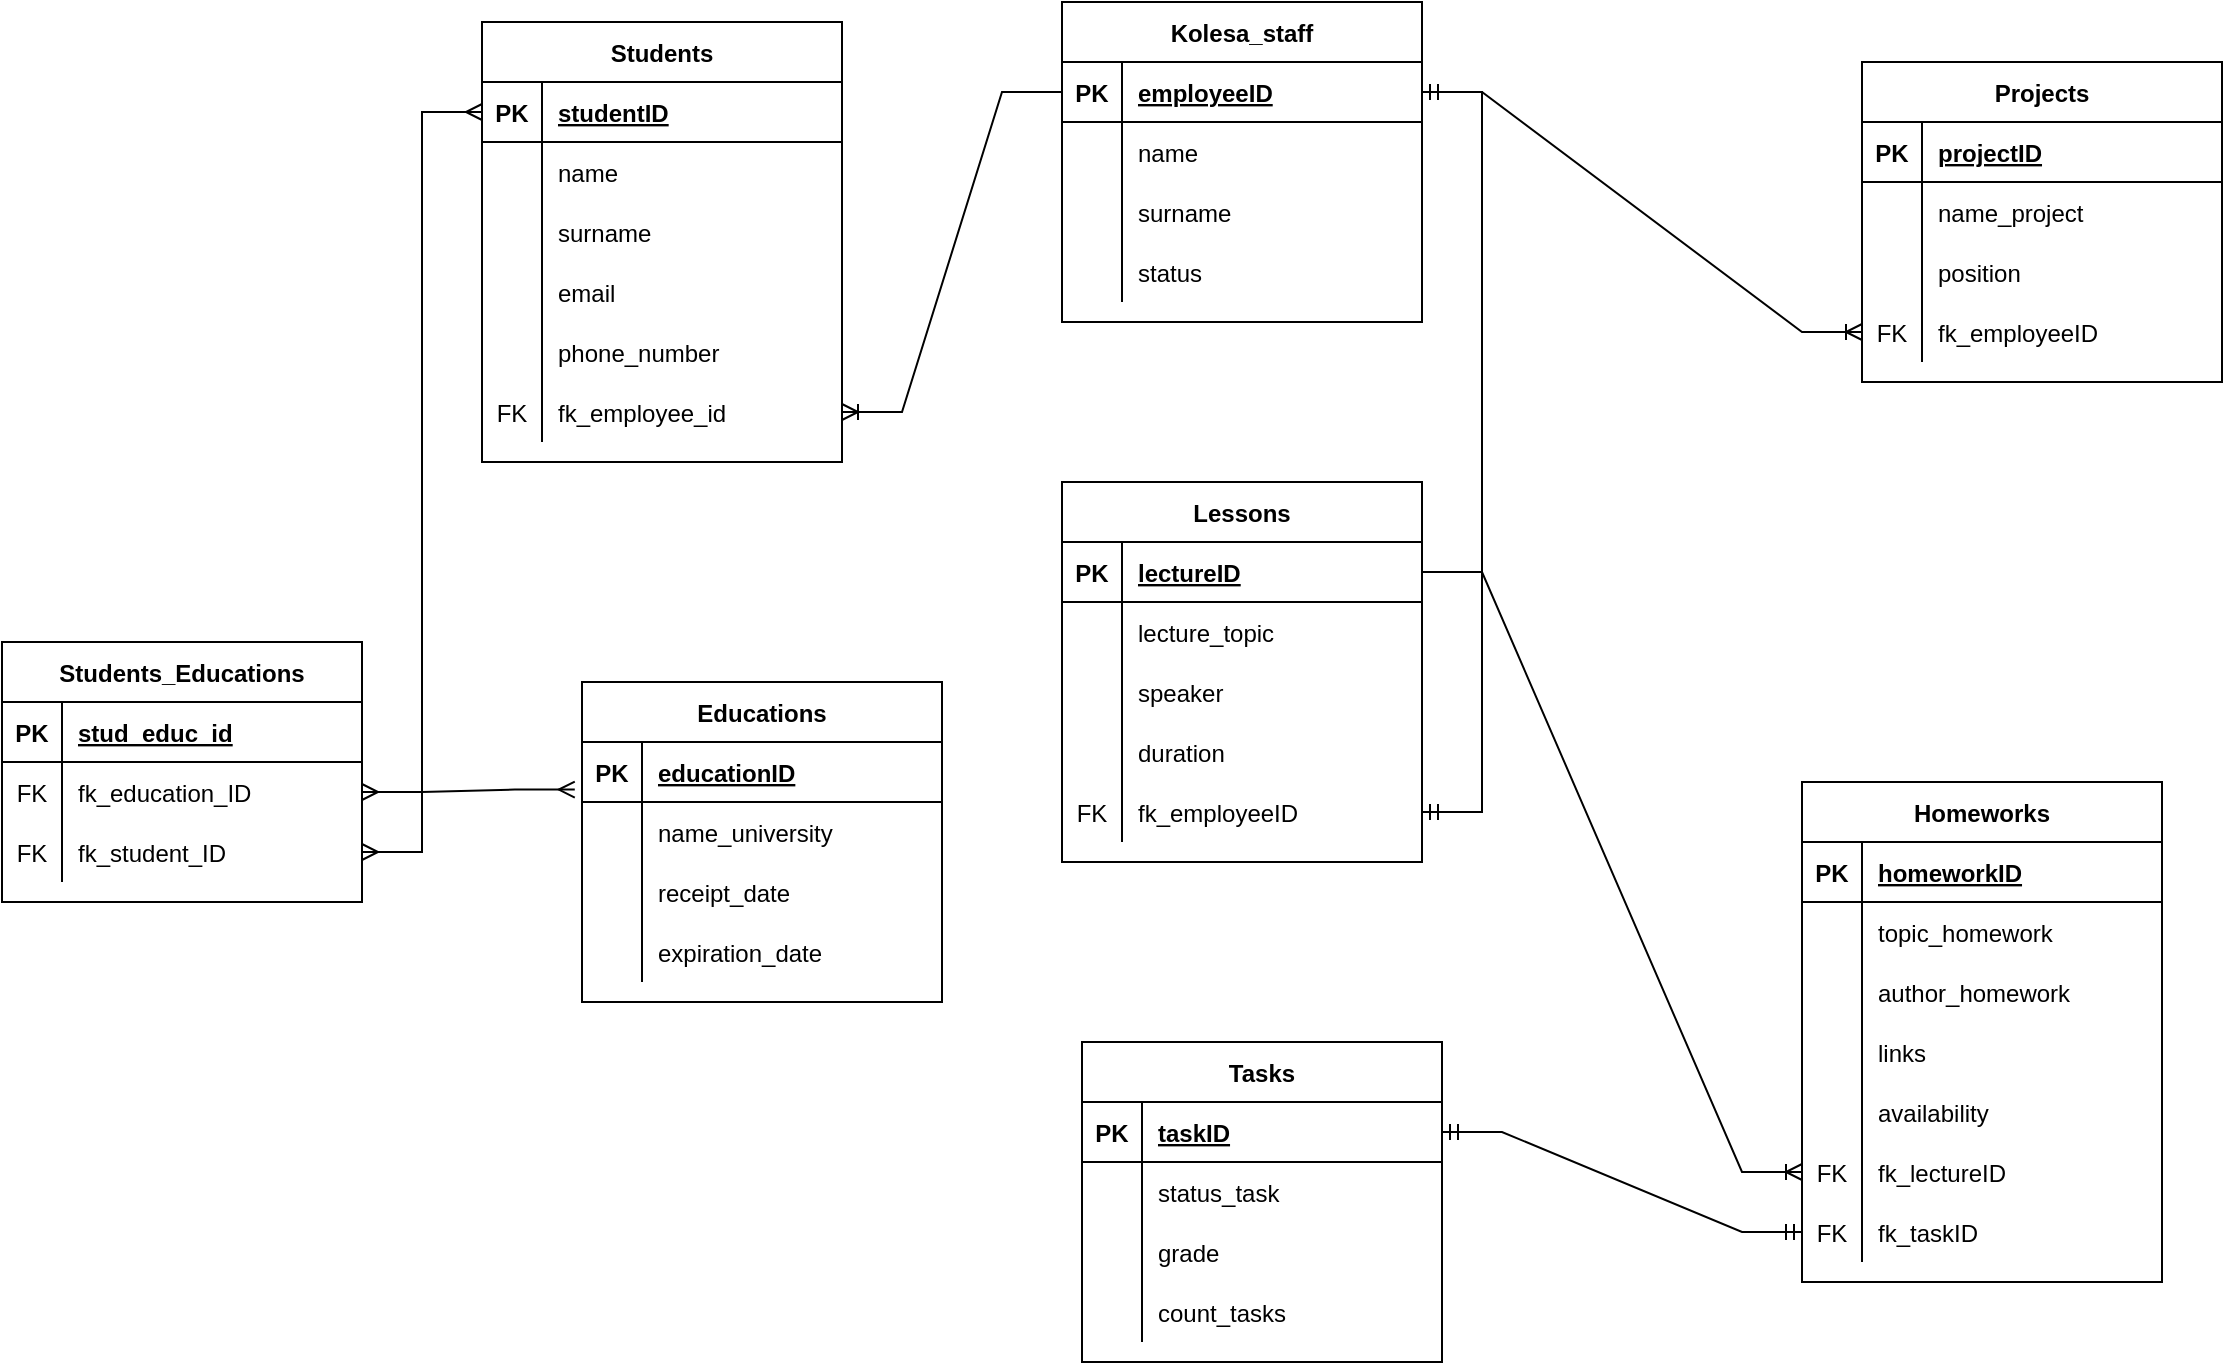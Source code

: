 <mxfile version="20.4.0" type="device"><diagram id="Jk6Z-QrL-v_AgR-qYQv8" name="Страница 1"><mxGraphModel dx="1038" dy="579" grid="1" gridSize="10" guides="1" tooltips="1" connect="1" arrows="1" fold="1" page="1" pageScale="1" pageWidth="1600" pageHeight="1200" math="0" shadow="0"><root><mxCell id="0"/><mxCell id="1" parent="0"/><mxCell id="EWVESSJBIM8eGA957Fig-2" value="Students" style="shape=table;startSize=30;container=1;collapsible=1;childLayout=tableLayout;fixedRows=1;rowLines=0;fontStyle=1;align=center;resizeLast=1;" parent="1" vertex="1"><mxGeometry x="260" y="20" width="180" height="220" as="geometry"/></mxCell><mxCell id="EWVESSJBIM8eGA957Fig-3" value="" style="shape=tableRow;horizontal=0;startSize=0;swimlaneHead=0;swimlaneBody=0;fillColor=none;collapsible=0;dropTarget=0;points=[[0,0.5],[1,0.5]];portConstraint=eastwest;top=0;left=0;right=0;bottom=1;" parent="EWVESSJBIM8eGA957Fig-2" vertex="1"><mxGeometry y="30" width="180" height="30" as="geometry"/></mxCell><mxCell id="EWVESSJBIM8eGA957Fig-4" value="PK" style="shape=partialRectangle;connectable=0;fillColor=none;top=0;left=0;bottom=0;right=0;fontStyle=1;overflow=hidden;" parent="EWVESSJBIM8eGA957Fig-3" vertex="1"><mxGeometry width="30" height="30" as="geometry"><mxRectangle width="30" height="30" as="alternateBounds"/></mxGeometry></mxCell><mxCell id="EWVESSJBIM8eGA957Fig-5" value="studentID" style="shape=partialRectangle;connectable=0;fillColor=none;top=0;left=0;bottom=0;right=0;align=left;spacingLeft=6;fontStyle=5;overflow=hidden;" parent="EWVESSJBIM8eGA957Fig-3" vertex="1"><mxGeometry x="30" width="150" height="30" as="geometry"><mxRectangle width="150" height="30" as="alternateBounds"/></mxGeometry></mxCell><mxCell id="EWVESSJBIM8eGA957Fig-6" value="" style="shape=tableRow;horizontal=0;startSize=0;swimlaneHead=0;swimlaneBody=0;fillColor=none;collapsible=0;dropTarget=0;points=[[0,0.5],[1,0.5]];portConstraint=eastwest;top=0;left=0;right=0;bottom=0;" parent="EWVESSJBIM8eGA957Fig-2" vertex="1"><mxGeometry y="60" width="180" height="30" as="geometry"/></mxCell><mxCell id="EWVESSJBIM8eGA957Fig-7" value="" style="shape=partialRectangle;connectable=0;fillColor=none;top=0;left=0;bottom=0;right=0;editable=1;overflow=hidden;" parent="EWVESSJBIM8eGA957Fig-6" vertex="1"><mxGeometry width="30" height="30" as="geometry"><mxRectangle width="30" height="30" as="alternateBounds"/></mxGeometry></mxCell><mxCell id="EWVESSJBIM8eGA957Fig-8" value="name" style="shape=partialRectangle;connectable=0;fillColor=none;top=0;left=0;bottom=0;right=0;align=left;spacingLeft=6;overflow=hidden;" parent="EWVESSJBIM8eGA957Fig-6" vertex="1"><mxGeometry x="30" width="150" height="30" as="geometry"><mxRectangle width="150" height="30" as="alternateBounds"/></mxGeometry></mxCell><mxCell id="EWVESSJBIM8eGA957Fig-9" value="" style="shape=tableRow;horizontal=0;startSize=0;swimlaneHead=0;swimlaneBody=0;fillColor=none;collapsible=0;dropTarget=0;points=[[0,0.5],[1,0.5]];portConstraint=eastwest;top=0;left=0;right=0;bottom=0;" parent="EWVESSJBIM8eGA957Fig-2" vertex="1"><mxGeometry y="90" width="180" height="30" as="geometry"/></mxCell><mxCell id="EWVESSJBIM8eGA957Fig-10" value="" style="shape=partialRectangle;connectable=0;fillColor=none;top=0;left=0;bottom=0;right=0;editable=1;overflow=hidden;" parent="EWVESSJBIM8eGA957Fig-9" vertex="1"><mxGeometry width="30" height="30" as="geometry"><mxRectangle width="30" height="30" as="alternateBounds"/></mxGeometry></mxCell><mxCell id="EWVESSJBIM8eGA957Fig-11" value="surname" style="shape=partialRectangle;connectable=0;fillColor=none;top=0;left=0;bottom=0;right=0;align=left;spacingLeft=6;overflow=hidden;" parent="EWVESSJBIM8eGA957Fig-9" vertex="1"><mxGeometry x="30" width="150" height="30" as="geometry"><mxRectangle width="150" height="30" as="alternateBounds"/></mxGeometry></mxCell><mxCell id="EWVESSJBIM8eGA957Fig-12" value="" style="shape=tableRow;horizontal=0;startSize=0;swimlaneHead=0;swimlaneBody=0;fillColor=none;collapsible=0;dropTarget=0;points=[[0,0.5],[1,0.5]];portConstraint=eastwest;top=0;left=0;right=0;bottom=0;" parent="EWVESSJBIM8eGA957Fig-2" vertex="1"><mxGeometry y="120" width="180" height="30" as="geometry"/></mxCell><mxCell id="EWVESSJBIM8eGA957Fig-13" value="" style="shape=partialRectangle;connectable=0;fillColor=none;top=0;left=0;bottom=0;right=0;editable=1;overflow=hidden;" parent="EWVESSJBIM8eGA957Fig-12" vertex="1"><mxGeometry width="30" height="30" as="geometry"><mxRectangle width="30" height="30" as="alternateBounds"/></mxGeometry></mxCell><mxCell id="EWVESSJBIM8eGA957Fig-14" value="email" style="shape=partialRectangle;connectable=0;fillColor=none;top=0;left=0;bottom=0;right=0;align=left;spacingLeft=6;overflow=hidden;" parent="EWVESSJBIM8eGA957Fig-12" vertex="1"><mxGeometry x="30" width="150" height="30" as="geometry"><mxRectangle width="150" height="30" as="alternateBounds"/></mxGeometry></mxCell><mxCell id="EWVESSJBIM8eGA957Fig-15" value="" style="shape=tableRow;horizontal=0;startSize=0;swimlaneHead=0;swimlaneBody=0;fillColor=none;collapsible=0;dropTarget=0;points=[[0,0.5],[1,0.5]];portConstraint=eastwest;top=0;left=0;right=0;bottom=0;" parent="EWVESSJBIM8eGA957Fig-2" vertex="1"><mxGeometry y="150" width="180" height="30" as="geometry"/></mxCell><mxCell id="EWVESSJBIM8eGA957Fig-16" value="" style="shape=partialRectangle;connectable=0;fillColor=none;top=0;left=0;bottom=0;right=0;editable=1;overflow=hidden;" parent="EWVESSJBIM8eGA957Fig-15" vertex="1"><mxGeometry width="30" height="30" as="geometry"><mxRectangle width="30" height="30" as="alternateBounds"/></mxGeometry></mxCell><mxCell id="EWVESSJBIM8eGA957Fig-17" value="phone_number" style="shape=partialRectangle;connectable=0;fillColor=none;top=0;left=0;bottom=0;right=0;align=left;spacingLeft=6;overflow=hidden;" parent="EWVESSJBIM8eGA957Fig-15" vertex="1"><mxGeometry x="30" width="150" height="30" as="geometry"><mxRectangle width="150" height="30" as="alternateBounds"/></mxGeometry></mxCell><mxCell id="tkn9qqVCI7j-2H_ZCIQJ-44" value="" style="shape=tableRow;horizontal=0;startSize=0;swimlaneHead=0;swimlaneBody=0;fillColor=none;collapsible=0;dropTarget=0;points=[[0,0.5],[1,0.5]];portConstraint=eastwest;top=0;left=0;right=0;bottom=0;" vertex="1" parent="EWVESSJBIM8eGA957Fig-2"><mxGeometry y="180" width="180" height="30" as="geometry"/></mxCell><mxCell id="tkn9qqVCI7j-2H_ZCIQJ-45" value="FK" style="shape=partialRectangle;connectable=0;fillColor=none;top=0;left=0;bottom=0;right=0;fontStyle=0;overflow=hidden;" vertex="1" parent="tkn9qqVCI7j-2H_ZCIQJ-44"><mxGeometry width="30" height="30" as="geometry"><mxRectangle width="30" height="30" as="alternateBounds"/></mxGeometry></mxCell><mxCell id="tkn9qqVCI7j-2H_ZCIQJ-46" value="fk_employee_id" style="shape=partialRectangle;connectable=0;fillColor=none;top=0;left=0;bottom=0;right=0;align=left;spacingLeft=6;fontStyle=0;overflow=hidden;" vertex="1" parent="tkn9qqVCI7j-2H_ZCIQJ-44"><mxGeometry x="30" width="150" height="30" as="geometry"><mxRectangle width="150" height="30" as="alternateBounds"/></mxGeometry></mxCell><mxCell id="EWVESSJBIM8eGA957Fig-18" value="Educations" style="shape=table;startSize=30;container=1;collapsible=1;childLayout=tableLayout;fixedRows=1;rowLines=0;fontStyle=1;align=center;resizeLast=1;" parent="1" vertex="1"><mxGeometry x="310" y="350" width="180" height="160" as="geometry"/></mxCell><mxCell id="EWVESSJBIM8eGA957Fig-19" value="" style="shape=tableRow;horizontal=0;startSize=0;swimlaneHead=0;swimlaneBody=0;fillColor=none;collapsible=0;dropTarget=0;points=[[0,0.5],[1,0.5]];portConstraint=eastwest;top=0;left=0;right=0;bottom=1;" parent="EWVESSJBIM8eGA957Fig-18" vertex="1"><mxGeometry y="30" width="180" height="30" as="geometry"/></mxCell><mxCell id="EWVESSJBIM8eGA957Fig-20" value="PK" style="shape=partialRectangle;connectable=0;fillColor=none;top=0;left=0;bottom=0;right=0;fontStyle=1;overflow=hidden;" parent="EWVESSJBIM8eGA957Fig-19" vertex="1"><mxGeometry width="30" height="30" as="geometry"><mxRectangle width="30" height="30" as="alternateBounds"/></mxGeometry></mxCell><mxCell id="EWVESSJBIM8eGA957Fig-21" value="educationID" style="shape=partialRectangle;connectable=0;fillColor=none;top=0;left=0;bottom=0;right=0;align=left;spacingLeft=6;fontStyle=5;overflow=hidden;" parent="EWVESSJBIM8eGA957Fig-19" vertex="1"><mxGeometry x="30" width="150" height="30" as="geometry"><mxRectangle width="150" height="30" as="alternateBounds"/></mxGeometry></mxCell><mxCell id="EWVESSJBIM8eGA957Fig-22" value="" style="shape=tableRow;horizontal=0;startSize=0;swimlaneHead=0;swimlaneBody=0;fillColor=none;collapsible=0;dropTarget=0;points=[[0,0.5],[1,0.5]];portConstraint=eastwest;top=0;left=0;right=0;bottom=0;" parent="EWVESSJBIM8eGA957Fig-18" vertex="1"><mxGeometry y="60" width="180" height="30" as="geometry"/></mxCell><mxCell id="EWVESSJBIM8eGA957Fig-23" value="" style="shape=partialRectangle;connectable=0;fillColor=none;top=0;left=0;bottom=0;right=0;editable=1;overflow=hidden;" parent="EWVESSJBIM8eGA957Fig-22" vertex="1"><mxGeometry width="30" height="30" as="geometry"><mxRectangle width="30" height="30" as="alternateBounds"/></mxGeometry></mxCell><mxCell id="EWVESSJBIM8eGA957Fig-24" value="name_university" style="shape=partialRectangle;connectable=0;fillColor=none;top=0;left=0;bottom=0;right=0;align=left;spacingLeft=6;overflow=hidden;" parent="EWVESSJBIM8eGA957Fig-22" vertex="1"><mxGeometry x="30" width="150" height="30" as="geometry"><mxRectangle width="150" height="30" as="alternateBounds"/></mxGeometry></mxCell><mxCell id="EWVESSJBIM8eGA957Fig-25" value="" style="shape=tableRow;horizontal=0;startSize=0;swimlaneHead=0;swimlaneBody=0;fillColor=none;collapsible=0;dropTarget=0;points=[[0,0.5],[1,0.5]];portConstraint=eastwest;top=0;left=0;right=0;bottom=0;" parent="EWVESSJBIM8eGA957Fig-18" vertex="1"><mxGeometry y="90" width="180" height="30" as="geometry"/></mxCell><mxCell id="EWVESSJBIM8eGA957Fig-26" value="" style="shape=partialRectangle;connectable=0;fillColor=none;top=0;left=0;bottom=0;right=0;editable=1;overflow=hidden;" parent="EWVESSJBIM8eGA957Fig-25" vertex="1"><mxGeometry width="30" height="30" as="geometry"><mxRectangle width="30" height="30" as="alternateBounds"/></mxGeometry></mxCell><mxCell id="EWVESSJBIM8eGA957Fig-27" value="receipt_date" style="shape=partialRectangle;connectable=0;fillColor=none;top=0;left=0;bottom=0;right=0;align=left;spacingLeft=6;overflow=hidden;" parent="EWVESSJBIM8eGA957Fig-25" vertex="1"><mxGeometry x="30" width="150" height="30" as="geometry"><mxRectangle width="150" height="30" as="alternateBounds"/></mxGeometry></mxCell><mxCell id="EWVESSJBIM8eGA957Fig-28" value="" style="shape=tableRow;horizontal=0;startSize=0;swimlaneHead=0;swimlaneBody=0;fillColor=none;collapsible=0;dropTarget=0;points=[[0,0.5],[1,0.5]];portConstraint=eastwest;top=0;left=0;right=0;bottom=0;" parent="EWVESSJBIM8eGA957Fig-18" vertex="1"><mxGeometry y="120" width="180" height="30" as="geometry"/></mxCell><mxCell id="EWVESSJBIM8eGA957Fig-29" value="" style="shape=partialRectangle;connectable=0;fillColor=none;top=0;left=0;bottom=0;right=0;editable=1;overflow=hidden;" parent="EWVESSJBIM8eGA957Fig-28" vertex="1"><mxGeometry width="30" height="30" as="geometry"><mxRectangle width="30" height="30" as="alternateBounds"/></mxGeometry></mxCell><mxCell id="EWVESSJBIM8eGA957Fig-30" value="expiration_date" style="shape=partialRectangle;connectable=0;fillColor=none;top=0;left=0;bottom=0;right=0;align=left;spacingLeft=6;overflow=hidden;" parent="EWVESSJBIM8eGA957Fig-28" vertex="1"><mxGeometry x="30" width="150" height="30" as="geometry"><mxRectangle width="150" height="30" as="alternateBounds"/></mxGeometry></mxCell><mxCell id="EWVESSJBIM8eGA957Fig-31" value="Kolesa_staff" style="shape=table;startSize=30;container=1;collapsible=1;childLayout=tableLayout;fixedRows=1;rowLines=0;fontStyle=1;align=center;resizeLast=1;" parent="1" vertex="1"><mxGeometry x="550" y="10" width="180" height="160" as="geometry"/></mxCell><mxCell id="EWVESSJBIM8eGA957Fig-32" value="" style="shape=tableRow;horizontal=0;startSize=0;swimlaneHead=0;swimlaneBody=0;fillColor=none;collapsible=0;dropTarget=0;points=[[0,0.5],[1,0.5]];portConstraint=eastwest;top=0;left=0;right=0;bottom=1;" parent="EWVESSJBIM8eGA957Fig-31" vertex="1"><mxGeometry y="30" width="180" height="30" as="geometry"/></mxCell><mxCell id="EWVESSJBIM8eGA957Fig-33" value="PK" style="shape=partialRectangle;connectable=0;fillColor=none;top=0;left=0;bottom=0;right=0;fontStyle=1;overflow=hidden;" parent="EWVESSJBIM8eGA957Fig-32" vertex="1"><mxGeometry width="30" height="30" as="geometry"><mxRectangle width="30" height="30" as="alternateBounds"/></mxGeometry></mxCell><mxCell id="EWVESSJBIM8eGA957Fig-34" value="employeeID" style="shape=partialRectangle;connectable=0;fillColor=none;top=0;left=0;bottom=0;right=0;align=left;spacingLeft=6;fontStyle=5;overflow=hidden;" parent="EWVESSJBIM8eGA957Fig-32" vertex="1"><mxGeometry x="30" width="150" height="30" as="geometry"><mxRectangle width="150" height="30" as="alternateBounds"/></mxGeometry></mxCell><mxCell id="EWVESSJBIM8eGA957Fig-35" value="" style="shape=tableRow;horizontal=0;startSize=0;swimlaneHead=0;swimlaneBody=0;fillColor=none;collapsible=0;dropTarget=0;points=[[0,0.5],[1,0.5]];portConstraint=eastwest;top=0;left=0;right=0;bottom=0;" parent="EWVESSJBIM8eGA957Fig-31" vertex="1"><mxGeometry y="60" width="180" height="30" as="geometry"/></mxCell><mxCell id="EWVESSJBIM8eGA957Fig-36" value="" style="shape=partialRectangle;connectable=0;fillColor=none;top=0;left=0;bottom=0;right=0;editable=1;overflow=hidden;" parent="EWVESSJBIM8eGA957Fig-35" vertex="1"><mxGeometry width="30" height="30" as="geometry"><mxRectangle width="30" height="30" as="alternateBounds"/></mxGeometry></mxCell><mxCell id="EWVESSJBIM8eGA957Fig-37" value="name" style="shape=partialRectangle;connectable=0;fillColor=none;top=0;left=0;bottom=0;right=0;align=left;spacingLeft=6;overflow=hidden;" parent="EWVESSJBIM8eGA957Fig-35" vertex="1"><mxGeometry x="30" width="150" height="30" as="geometry"><mxRectangle width="150" height="30" as="alternateBounds"/></mxGeometry></mxCell><mxCell id="EWVESSJBIM8eGA957Fig-38" value="" style="shape=tableRow;horizontal=0;startSize=0;swimlaneHead=0;swimlaneBody=0;fillColor=none;collapsible=0;dropTarget=0;points=[[0,0.5],[1,0.5]];portConstraint=eastwest;top=0;left=0;right=0;bottom=0;" parent="EWVESSJBIM8eGA957Fig-31" vertex="1"><mxGeometry y="90" width="180" height="30" as="geometry"/></mxCell><mxCell id="EWVESSJBIM8eGA957Fig-39" value="" style="shape=partialRectangle;connectable=0;fillColor=none;top=0;left=0;bottom=0;right=0;editable=1;overflow=hidden;" parent="EWVESSJBIM8eGA957Fig-38" vertex="1"><mxGeometry width="30" height="30" as="geometry"><mxRectangle width="30" height="30" as="alternateBounds"/></mxGeometry></mxCell><mxCell id="EWVESSJBIM8eGA957Fig-40" value="surname" style="shape=partialRectangle;connectable=0;fillColor=none;top=0;left=0;bottom=0;right=0;align=left;spacingLeft=6;overflow=hidden;" parent="EWVESSJBIM8eGA957Fig-38" vertex="1"><mxGeometry x="30" width="150" height="30" as="geometry"><mxRectangle width="150" height="30" as="alternateBounds"/></mxGeometry></mxCell><mxCell id="EWVESSJBIM8eGA957Fig-41" value="" style="shape=tableRow;horizontal=0;startSize=0;swimlaneHead=0;swimlaneBody=0;fillColor=none;collapsible=0;dropTarget=0;points=[[0,0.5],[1,0.5]];portConstraint=eastwest;top=0;left=0;right=0;bottom=0;" parent="EWVESSJBIM8eGA957Fig-31" vertex="1"><mxGeometry y="120" width="180" height="30" as="geometry"/></mxCell><mxCell id="EWVESSJBIM8eGA957Fig-42" value="" style="shape=partialRectangle;connectable=0;fillColor=none;top=0;left=0;bottom=0;right=0;editable=1;overflow=hidden;" parent="EWVESSJBIM8eGA957Fig-41" vertex="1"><mxGeometry width="30" height="30" as="geometry"><mxRectangle width="30" height="30" as="alternateBounds"/></mxGeometry></mxCell><mxCell id="EWVESSJBIM8eGA957Fig-43" value="status" style="shape=partialRectangle;connectable=0;fillColor=none;top=0;left=0;bottom=0;right=0;align=left;spacingLeft=6;overflow=hidden;" parent="EWVESSJBIM8eGA957Fig-41" vertex="1"><mxGeometry x="30" width="150" height="30" as="geometry"><mxRectangle width="150" height="30" as="alternateBounds"/></mxGeometry></mxCell><mxCell id="NXKLkAUmC9f2-T8aGfU1-1" value="Lessons" style="shape=table;startSize=30;container=1;collapsible=1;childLayout=tableLayout;fixedRows=1;rowLines=0;fontStyle=1;align=center;resizeLast=1;" parent="1" vertex="1"><mxGeometry x="550" y="250" width="180" height="190" as="geometry"/></mxCell><mxCell id="NXKLkAUmC9f2-T8aGfU1-2" value="" style="shape=tableRow;horizontal=0;startSize=0;swimlaneHead=0;swimlaneBody=0;fillColor=none;collapsible=0;dropTarget=0;points=[[0,0.5],[1,0.5]];portConstraint=eastwest;top=0;left=0;right=0;bottom=1;" parent="NXKLkAUmC9f2-T8aGfU1-1" vertex="1"><mxGeometry y="30" width="180" height="30" as="geometry"/></mxCell><mxCell id="NXKLkAUmC9f2-T8aGfU1-3" value="PK" style="shape=partialRectangle;connectable=0;fillColor=none;top=0;left=0;bottom=0;right=0;fontStyle=1;overflow=hidden;" parent="NXKLkAUmC9f2-T8aGfU1-2" vertex="1"><mxGeometry width="30" height="30" as="geometry"><mxRectangle width="30" height="30" as="alternateBounds"/></mxGeometry></mxCell><mxCell id="NXKLkAUmC9f2-T8aGfU1-4" value="lectureID" style="shape=partialRectangle;connectable=0;fillColor=none;top=0;left=0;bottom=0;right=0;align=left;spacingLeft=6;fontStyle=5;overflow=hidden;" parent="NXKLkAUmC9f2-T8aGfU1-2" vertex="1"><mxGeometry x="30" width="150" height="30" as="geometry"><mxRectangle width="150" height="30" as="alternateBounds"/></mxGeometry></mxCell><mxCell id="NXKLkAUmC9f2-T8aGfU1-5" value="" style="shape=tableRow;horizontal=0;startSize=0;swimlaneHead=0;swimlaneBody=0;fillColor=none;collapsible=0;dropTarget=0;points=[[0,0.5],[1,0.5]];portConstraint=eastwest;top=0;left=0;right=0;bottom=0;" parent="NXKLkAUmC9f2-T8aGfU1-1" vertex="1"><mxGeometry y="60" width="180" height="30" as="geometry"/></mxCell><mxCell id="NXKLkAUmC9f2-T8aGfU1-6" value="" style="shape=partialRectangle;connectable=0;fillColor=none;top=0;left=0;bottom=0;right=0;editable=1;overflow=hidden;" parent="NXKLkAUmC9f2-T8aGfU1-5" vertex="1"><mxGeometry width="30" height="30" as="geometry"><mxRectangle width="30" height="30" as="alternateBounds"/></mxGeometry></mxCell><mxCell id="NXKLkAUmC9f2-T8aGfU1-7" value="lecture_topic" style="shape=partialRectangle;connectable=0;fillColor=none;top=0;left=0;bottom=0;right=0;align=left;spacingLeft=6;overflow=hidden;" parent="NXKLkAUmC9f2-T8aGfU1-5" vertex="1"><mxGeometry x="30" width="150" height="30" as="geometry"><mxRectangle width="150" height="30" as="alternateBounds"/></mxGeometry></mxCell><mxCell id="NXKLkAUmC9f2-T8aGfU1-8" value="" style="shape=tableRow;horizontal=0;startSize=0;swimlaneHead=0;swimlaneBody=0;fillColor=none;collapsible=0;dropTarget=0;points=[[0,0.5],[1,0.5]];portConstraint=eastwest;top=0;left=0;right=0;bottom=0;" parent="NXKLkAUmC9f2-T8aGfU1-1" vertex="1"><mxGeometry y="90" width="180" height="30" as="geometry"/></mxCell><mxCell id="NXKLkAUmC9f2-T8aGfU1-9" value="" style="shape=partialRectangle;connectable=0;fillColor=none;top=0;left=0;bottom=0;right=0;editable=1;overflow=hidden;" parent="NXKLkAUmC9f2-T8aGfU1-8" vertex="1"><mxGeometry width="30" height="30" as="geometry"><mxRectangle width="30" height="30" as="alternateBounds"/></mxGeometry></mxCell><mxCell id="NXKLkAUmC9f2-T8aGfU1-10" value="speaker" style="shape=partialRectangle;connectable=0;fillColor=none;top=0;left=0;bottom=0;right=0;align=left;spacingLeft=6;overflow=hidden;" parent="NXKLkAUmC9f2-T8aGfU1-8" vertex="1"><mxGeometry x="30" width="150" height="30" as="geometry"><mxRectangle width="150" height="30" as="alternateBounds"/></mxGeometry></mxCell><mxCell id="NXKLkAUmC9f2-T8aGfU1-11" value="" style="shape=tableRow;horizontal=0;startSize=0;swimlaneHead=0;swimlaneBody=0;fillColor=none;collapsible=0;dropTarget=0;points=[[0,0.5],[1,0.5]];portConstraint=eastwest;top=0;left=0;right=0;bottom=0;" parent="NXKLkAUmC9f2-T8aGfU1-1" vertex="1"><mxGeometry y="120" width="180" height="30" as="geometry"/></mxCell><mxCell id="NXKLkAUmC9f2-T8aGfU1-12" value="" style="shape=partialRectangle;connectable=0;fillColor=none;top=0;left=0;bottom=0;right=0;editable=1;overflow=hidden;" parent="NXKLkAUmC9f2-T8aGfU1-11" vertex="1"><mxGeometry width="30" height="30" as="geometry"><mxRectangle width="30" height="30" as="alternateBounds"/></mxGeometry></mxCell><mxCell id="NXKLkAUmC9f2-T8aGfU1-13" value="duration" style="shape=partialRectangle;connectable=0;fillColor=none;top=0;left=0;bottom=0;right=0;align=left;spacingLeft=6;overflow=hidden;" parent="NXKLkAUmC9f2-T8aGfU1-11" vertex="1"><mxGeometry x="30" width="150" height="30" as="geometry"><mxRectangle width="150" height="30" as="alternateBounds"/></mxGeometry></mxCell><mxCell id="tkn9qqVCI7j-2H_ZCIQJ-50" value="" style="shape=tableRow;horizontal=0;startSize=0;swimlaneHead=0;swimlaneBody=0;fillColor=none;collapsible=0;dropTarget=0;points=[[0,0.5],[1,0.5]];portConstraint=eastwest;top=0;left=0;right=0;bottom=0;" vertex="1" parent="NXKLkAUmC9f2-T8aGfU1-1"><mxGeometry y="150" width="180" height="30" as="geometry"/></mxCell><mxCell id="tkn9qqVCI7j-2H_ZCIQJ-51" value="FK" style="shape=partialRectangle;connectable=0;fillColor=none;top=0;left=0;bottom=0;right=0;fontStyle=0;overflow=hidden;" vertex="1" parent="tkn9qqVCI7j-2H_ZCIQJ-50"><mxGeometry width="30" height="30" as="geometry"><mxRectangle width="30" height="30" as="alternateBounds"/></mxGeometry></mxCell><mxCell id="tkn9qqVCI7j-2H_ZCIQJ-52" value="fk_employeeID" style="shape=partialRectangle;connectable=0;fillColor=none;top=0;left=0;bottom=0;right=0;align=left;spacingLeft=6;fontStyle=0;overflow=hidden;" vertex="1" parent="tkn9qqVCI7j-2H_ZCIQJ-50"><mxGeometry x="30" width="150" height="30" as="geometry"><mxRectangle width="150" height="30" as="alternateBounds"/></mxGeometry></mxCell><mxCell id="NXKLkAUmC9f2-T8aGfU1-20" value="Homeworks" style="shape=table;startSize=30;container=1;collapsible=1;childLayout=tableLayout;fixedRows=1;rowLines=0;fontStyle=1;align=center;resizeLast=1;" parent="1" vertex="1"><mxGeometry x="920" y="400" width="180" height="250" as="geometry"/></mxCell><mxCell id="NXKLkAUmC9f2-T8aGfU1-21" value="" style="shape=tableRow;horizontal=0;startSize=0;swimlaneHead=0;swimlaneBody=0;fillColor=none;collapsible=0;dropTarget=0;points=[[0,0.5],[1,0.5]];portConstraint=eastwest;top=0;left=0;right=0;bottom=1;" parent="NXKLkAUmC9f2-T8aGfU1-20" vertex="1"><mxGeometry y="30" width="180" height="30" as="geometry"/></mxCell><mxCell id="NXKLkAUmC9f2-T8aGfU1-22" value="PK" style="shape=partialRectangle;connectable=0;fillColor=none;top=0;left=0;bottom=0;right=0;fontStyle=1;overflow=hidden;" parent="NXKLkAUmC9f2-T8aGfU1-21" vertex="1"><mxGeometry width="30" height="30" as="geometry"><mxRectangle width="30" height="30" as="alternateBounds"/></mxGeometry></mxCell><mxCell id="NXKLkAUmC9f2-T8aGfU1-23" value="homeworkID" style="shape=partialRectangle;connectable=0;fillColor=none;top=0;left=0;bottom=0;right=0;align=left;spacingLeft=6;fontStyle=5;overflow=hidden;" parent="NXKLkAUmC9f2-T8aGfU1-21" vertex="1"><mxGeometry x="30" width="150" height="30" as="geometry"><mxRectangle width="150" height="30" as="alternateBounds"/></mxGeometry></mxCell><mxCell id="NXKLkAUmC9f2-T8aGfU1-24" value="" style="shape=tableRow;horizontal=0;startSize=0;swimlaneHead=0;swimlaneBody=0;fillColor=none;collapsible=0;dropTarget=0;points=[[0,0.5],[1,0.5]];portConstraint=eastwest;top=0;left=0;right=0;bottom=0;" parent="NXKLkAUmC9f2-T8aGfU1-20" vertex="1"><mxGeometry y="60" width="180" height="30" as="geometry"/></mxCell><mxCell id="NXKLkAUmC9f2-T8aGfU1-25" value="" style="shape=partialRectangle;connectable=0;fillColor=none;top=0;left=0;bottom=0;right=0;editable=1;overflow=hidden;" parent="NXKLkAUmC9f2-T8aGfU1-24" vertex="1"><mxGeometry width="30" height="30" as="geometry"><mxRectangle width="30" height="30" as="alternateBounds"/></mxGeometry></mxCell><mxCell id="NXKLkAUmC9f2-T8aGfU1-26" value="topic_homework" style="shape=partialRectangle;connectable=0;fillColor=none;top=0;left=0;bottom=0;right=0;align=left;spacingLeft=6;overflow=hidden;" parent="NXKLkAUmC9f2-T8aGfU1-24" vertex="1"><mxGeometry x="30" width="150" height="30" as="geometry"><mxRectangle width="150" height="30" as="alternateBounds"/></mxGeometry></mxCell><mxCell id="NXKLkAUmC9f2-T8aGfU1-27" value="" style="shape=tableRow;horizontal=0;startSize=0;swimlaneHead=0;swimlaneBody=0;fillColor=none;collapsible=0;dropTarget=0;points=[[0,0.5],[1,0.5]];portConstraint=eastwest;top=0;left=0;right=0;bottom=0;" parent="NXKLkAUmC9f2-T8aGfU1-20" vertex="1"><mxGeometry y="90" width="180" height="30" as="geometry"/></mxCell><mxCell id="NXKLkAUmC9f2-T8aGfU1-28" value="" style="shape=partialRectangle;connectable=0;fillColor=none;top=0;left=0;bottom=0;right=0;editable=1;overflow=hidden;" parent="NXKLkAUmC9f2-T8aGfU1-27" vertex="1"><mxGeometry width="30" height="30" as="geometry"><mxRectangle width="30" height="30" as="alternateBounds"/></mxGeometry></mxCell><mxCell id="NXKLkAUmC9f2-T8aGfU1-29" value="author_homework" style="shape=partialRectangle;connectable=0;fillColor=none;top=0;left=0;bottom=0;right=0;align=left;spacingLeft=6;overflow=hidden;" parent="NXKLkAUmC9f2-T8aGfU1-27" vertex="1"><mxGeometry x="30" width="150" height="30" as="geometry"><mxRectangle width="150" height="30" as="alternateBounds"/></mxGeometry></mxCell><mxCell id="NXKLkAUmC9f2-T8aGfU1-30" value="" style="shape=tableRow;horizontal=0;startSize=0;swimlaneHead=0;swimlaneBody=0;fillColor=none;collapsible=0;dropTarget=0;points=[[0,0.5],[1,0.5]];portConstraint=eastwest;top=0;left=0;right=0;bottom=0;" parent="NXKLkAUmC9f2-T8aGfU1-20" vertex="1"><mxGeometry y="120" width="180" height="30" as="geometry"/></mxCell><mxCell id="NXKLkAUmC9f2-T8aGfU1-31" value="" style="shape=partialRectangle;connectable=0;fillColor=none;top=0;left=0;bottom=0;right=0;editable=1;overflow=hidden;" parent="NXKLkAUmC9f2-T8aGfU1-30" vertex="1"><mxGeometry width="30" height="30" as="geometry"><mxRectangle width="30" height="30" as="alternateBounds"/></mxGeometry></mxCell><mxCell id="NXKLkAUmC9f2-T8aGfU1-32" value="links" style="shape=partialRectangle;connectable=0;fillColor=none;top=0;left=0;bottom=0;right=0;align=left;spacingLeft=6;overflow=hidden;" parent="NXKLkAUmC9f2-T8aGfU1-30" vertex="1"><mxGeometry x="30" width="150" height="30" as="geometry"><mxRectangle width="150" height="30" as="alternateBounds"/></mxGeometry></mxCell><mxCell id="NXKLkAUmC9f2-T8aGfU1-33" value="" style="shape=tableRow;horizontal=0;startSize=0;swimlaneHead=0;swimlaneBody=0;fillColor=none;collapsible=0;dropTarget=0;points=[[0,0.5],[1,0.5]];portConstraint=eastwest;top=0;left=0;right=0;bottom=0;" parent="NXKLkAUmC9f2-T8aGfU1-20" vertex="1"><mxGeometry y="150" width="180" height="30" as="geometry"/></mxCell><mxCell id="NXKLkAUmC9f2-T8aGfU1-34" value="" style="shape=partialRectangle;connectable=0;fillColor=none;top=0;left=0;bottom=0;right=0;editable=1;overflow=hidden;" parent="NXKLkAUmC9f2-T8aGfU1-33" vertex="1"><mxGeometry width="30" height="30" as="geometry"><mxRectangle width="30" height="30" as="alternateBounds"/></mxGeometry></mxCell><mxCell id="NXKLkAUmC9f2-T8aGfU1-35" value="availability" style="shape=partialRectangle;connectable=0;fillColor=none;top=0;left=0;bottom=0;right=0;align=left;spacingLeft=6;overflow=hidden;" parent="NXKLkAUmC9f2-T8aGfU1-33" vertex="1"><mxGeometry x="30" width="150" height="30" as="geometry"><mxRectangle width="150" height="30" as="alternateBounds"/></mxGeometry></mxCell><mxCell id="tkn9qqVCI7j-2H_ZCIQJ-14" value="" style="shape=tableRow;horizontal=0;startSize=0;swimlaneHead=0;swimlaneBody=0;fillColor=none;collapsible=0;dropTarget=0;points=[[0,0.5],[1,0.5]];portConstraint=eastwest;top=0;left=0;right=0;bottom=0;" vertex="1" parent="NXKLkAUmC9f2-T8aGfU1-20"><mxGeometry y="180" width="180" height="30" as="geometry"/></mxCell><mxCell id="tkn9qqVCI7j-2H_ZCIQJ-15" value="FK" style="shape=partialRectangle;connectable=0;fillColor=none;top=0;left=0;bottom=0;right=0;fontStyle=0;overflow=hidden;" vertex="1" parent="tkn9qqVCI7j-2H_ZCIQJ-14"><mxGeometry width="30" height="30" as="geometry"><mxRectangle width="30" height="30" as="alternateBounds"/></mxGeometry></mxCell><mxCell id="tkn9qqVCI7j-2H_ZCIQJ-16" value="fk_lectureID" style="shape=partialRectangle;connectable=0;fillColor=none;top=0;left=0;bottom=0;right=0;align=left;spacingLeft=6;fontStyle=0;overflow=hidden;" vertex="1" parent="tkn9qqVCI7j-2H_ZCIQJ-14"><mxGeometry x="30" width="150" height="30" as="geometry"><mxRectangle width="150" height="30" as="alternateBounds"/></mxGeometry></mxCell><mxCell id="tkn9qqVCI7j-2H_ZCIQJ-17" value="" style="shape=tableRow;horizontal=0;startSize=0;swimlaneHead=0;swimlaneBody=0;fillColor=none;collapsible=0;dropTarget=0;points=[[0,0.5],[1,0.5]];portConstraint=eastwest;top=0;left=0;right=0;bottom=0;" vertex="1" parent="NXKLkAUmC9f2-T8aGfU1-20"><mxGeometry y="210" width="180" height="30" as="geometry"/></mxCell><mxCell id="tkn9qqVCI7j-2H_ZCIQJ-18" value="FK" style="shape=partialRectangle;connectable=0;fillColor=none;top=0;left=0;bottom=0;right=0;fontStyle=0;overflow=hidden;" vertex="1" parent="tkn9qqVCI7j-2H_ZCIQJ-17"><mxGeometry width="30" height="30" as="geometry"><mxRectangle width="30" height="30" as="alternateBounds"/></mxGeometry></mxCell><mxCell id="tkn9qqVCI7j-2H_ZCIQJ-19" value="fk_taskID" style="shape=partialRectangle;connectable=0;fillColor=none;top=0;left=0;bottom=0;right=0;align=left;spacingLeft=6;fontStyle=0;overflow=hidden;" vertex="1" parent="tkn9qqVCI7j-2H_ZCIQJ-17"><mxGeometry x="30" width="150" height="30" as="geometry"><mxRectangle width="150" height="30" as="alternateBounds"/></mxGeometry></mxCell><mxCell id="NXKLkAUmC9f2-T8aGfU1-36" value="Tasks" style="shape=table;startSize=30;container=1;collapsible=1;childLayout=tableLayout;fixedRows=1;rowLines=0;fontStyle=1;align=center;resizeLast=1;" parent="1" vertex="1"><mxGeometry x="560" y="530" width="180" height="160" as="geometry"/></mxCell><mxCell id="NXKLkAUmC9f2-T8aGfU1-37" value="" style="shape=tableRow;horizontal=0;startSize=0;swimlaneHead=0;swimlaneBody=0;fillColor=none;collapsible=0;dropTarget=0;points=[[0,0.5],[1,0.5]];portConstraint=eastwest;top=0;left=0;right=0;bottom=1;" parent="NXKLkAUmC9f2-T8aGfU1-36" vertex="1"><mxGeometry y="30" width="180" height="30" as="geometry"/></mxCell><mxCell id="NXKLkAUmC9f2-T8aGfU1-38" value="PK" style="shape=partialRectangle;connectable=0;fillColor=none;top=0;left=0;bottom=0;right=0;fontStyle=1;overflow=hidden;" parent="NXKLkAUmC9f2-T8aGfU1-37" vertex="1"><mxGeometry width="30" height="30" as="geometry"><mxRectangle width="30" height="30" as="alternateBounds"/></mxGeometry></mxCell><mxCell id="NXKLkAUmC9f2-T8aGfU1-39" value="taskID" style="shape=partialRectangle;connectable=0;fillColor=none;top=0;left=0;bottom=0;right=0;align=left;spacingLeft=6;fontStyle=5;overflow=hidden;" parent="NXKLkAUmC9f2-T8aGfU1-37" vertex="1"><mxGeometry x="30" width="150" height="30" as="geometry"><mxRectangle width="150" height="30" as="alternateBounds"/></mxGeometry></mxCell><mxCell id="NXKLkAUmC9f2-T8aGfU1-40" value="" style="shape=tableRow;horizontal=0;startSize=0;swimlaneHead=0;swimlaneBody=0;fillColor=none;collapsible=0;dropTarget=0;points=[[0,0.5],[1,0.5]];portConstraint=eastwest;top=0;left=0;right=0;bottom=0;" parent="NXKLkAUmC9f2-T8aGfU1-36" vertex="1"><mxGeometry y="60" width="180" height="30" as="geometry"/></mxCell><mxCell id="NXKLkAUmC9f2-T8aGfU1-41" value="" style="shape=partialRectangle;connectable=0;fillColor=none;top=0;left=0;bottom=0;right=0;editable=1;overflow=hidden;" parent="NXKLkAUmC9f2-T8aGfU1-40" vertex="1"><mxGeometry width="30" height="30" as="geometry"><mxRectangle width="30" height="30" as="alternateBounds"/></mxGeometry></mxCell><mxCell id="NXKLkAUmC9f2-T8aGfU1-42" value="status_task" style="shape=partialRectangle;connectable=0;fillColor=none;top=0;left=0;bottom=0;right=0;align=left;spacingLeft=6;overflow=hidden;" parent="NXKLkAUmC9f2-T8aGfU1-40" vertex="1"><mxGeometry x="30" width="150" height="30" as="geometry"><mxRectangle width="150" height="30" as="alternateBounds"/></mxGeometry></mxCell><mxCell id="NXKLkAUmC9f2-T8aGfU1-43" value="" style="shape=tableRow;horizontal=0;startSize=0;swimlaneHead=0;swimlaneBody=0;fillColor=none;collapsible=0;dropTarget=0;points=[[0,0.5],[1,0.5]];portConstraint=eastwest;top=0;left=0;right=0;bottom=0;" parent="NXKLkAUmC9f2-T8aGfU1-36" vertex="1"><mxGeometry y="90" width="180" height="30" as="geometry"/></mxCell><mxCell id="NXKLkAUmC9f2-T8aGfU1-44" value="" style="shape=partialRectangle;connectable=0;fillColor=none;top=0;left=0;bottom=0;right=0;editable=1;overflow=hidden;" parent="NXKLkAUmC9f2-T8aGfU1-43" vertex="1"><mxGeometry width="30" height="30" as="geometry"><mxRectangle width="30" height="30" as="alternateBounds"/></mxGeometry></mxCell><mxCell id="NXKLkAUmC9f2-T8aGfU1-45" value="grade" style="shape=partialRectangle;connectable=0;fillColor=none;top=0;left=0;bottom=0;right=0;align=left;spacingLeft=6;overflow=hidden;" parent="NXKLkAUmC9f2-T8aGfU1-43" vertex="1"><mxGeometry x="30" width="150" height="30" as="geometry"><mxRectangle width="150" height="30" as="alternateBounds"/></mxGeometry></mxCell><mxCell id="NXKLkAUmC9f2-T8aGfU1-46" value="" style="shape=tableRow;horizontal=0;startSize=0;swimlaneHead=0;swimlaneBody=0;fillColor=none;collapsible=0;dropTarget=0;points=[[0,0.5],[1,0.5]];portConstraint=eastwest;top=0;left=0;right=0;bottom=0;" parent="NXKLkAUmC9f2-T8aGfU1-36" vertex="1"><mxGeometry y="120" width="180" height="30" as="geometry"/></mxCell><mxCell id="NXKLkAUmC9f2-T8aGfU1-47" value="" style="shape=partialRectangle;connectable=0;fillColor=none;top=0;left=0;bottom=0;right=0;editable=1;overflow=hidden;" parent="NXKLkAUmC9f2-T8aGfU1-46" vertex="1"><mxGeometry width="30" height="30" as="geometry"><mxRectangle width="30" height="30" as="alternateBounds"/></mxGeometry></mxCell><mxCell id="NXKLkAUmC9f2-T8aGfU1-48" value="count_tasks" style="shape=partialRectangle;connectable=0;fillColor=none;top=0;left=0;bottom=0;right=0;align=left;spacingLeft=6;overflow=hidden;" parent="NXKLkAUmC9f2-T8aGfU1-46" vertex="1"><mxGeometry x="30" width="150" height="30" as="geometry"><mxRectangle width="150" height="30" as="alternateBounds"/></mxGeometry></mxCell><mxCell id="NXKLkAUmC9f2-T8aGfU1-50" value="" style="edgeStyle=entityRelationEdgeStyle;fontSize=12;html=1;endArrow=ERmany;startArrow=ERmany;rounded=0;entryX=-0.02;entryY=0.793;entryDx=0;entryDy=0;entryPerimeter=0;exitX=1;exitY=0.5;exitDx=0;exitDy=0;" parent="1" edge="1" target="EWVESSJBIM8eGA957Fig-19" source="tkn9qqVCI7j-2H_ZCIQJ-37"><mxGeometry width="100" height="100" relative="1" as="geometry"><mxPoint x="120" y="550" as="sourcePoint"/><mxPoint x="220" y="450" as="targetPoint"/></mxGeometry></mxCell><mxCell id="NXKLkAUmC9f2-T8aGfU1-51" value="Projects" style="shape=table;startSize=30;container=1;collapsible=1;childLayout=tableLayout;fixedRows=1;rowLines=0;fontStyle=1;align=center;resizeLast=1;" parent="1" vertex="1"><mxGeometry x="950" y="40" width="180" height="160" as="geometry"/></mxCell><mxCell id="NXKLkAUmC9f2-T8aGfU1-52" value="" style="shape=tableRow;horizontal=0;startSize=0;swimlaneHead=0;swimlaneBody=0;fillColor=none;collapsible=0;dropTarget=0;points=[[0,0.5],[1,0.5]];portConstraint=eastwest;top=0;left=0;right=0;bottom=1;" parent="NXKLkAUmC9f2-T8aGfU1-51" vertex="1"><mxGeometry y="30" width="180" height="30" as="geometry"/></mxCell><mxCell id="NXKLkAUmC9f2-T8aGfU1-53" value="PK" style="shape=partialRectangle;connectable=0;fillColor=none;top=0;left=0;bottom=0;right=0;fontStyle=1;overflow=hidden;" parent="NXKLkAUmC9f2-T8aGfU1-52" vertex="1"><mxGeometry width="30" height="30" as="geometry"><mxRectangle width="30" height="30" as="alternateBounds"/></mxGeometry></mxCell><mxCell id="NXKLkAUmC9f2-T8aGfU1-54" value="projectID" style="shape=partialRectangle;connectable=0;fillColor=none;top=0;left=0;bottom=0;right=0;align=left;spacingLeft=6;fontStyle=5;overflow=hidden;" parent="NXKLkAUmC9f2-T8aGfU1-52" vertex="1"><mxGeometry x="30" width="150" height="30" as="geometry"><mxRectangle width="150" height="30" as="alternateBounds"/></mxGeometry></mxCell><mxCell id="NXKLkAUmC9f2-T8aGfU1-55" value="" style="shape=tableRow;horizontal=0;startSize=0;swimlaneHead=0;swimlaneBody=0;fillColor=none;collapsible=0;dropTarget=0;points=[[0,0.5],[1,0.5]];portConstraint=eastwest;top=0;left=0;right=0;bottom=0;" parent="NXKLkAUmC9f2-T8aGfU1-51" vertex="1"><mxGeometry y="60" width="180" height="30" as="geometry"/></mxCell><mxCell id="NXKLkAUmC9f2-T8aGfU1-56" value="" style="shape=partialRectangle;connectable=0;fillColor=none;top=0;left=0;bottom=0;right=0;editable=1;overflow=hidden;" parent="NXKLkAUmC9f2-T8aGfU1-55" vertex="1"><mxGeometry width="30" height="30" as="geometry"><mxRectangle width="30" height="30" as="alternateBounds"/></mxGeometry></mxCell><mxCell id="NXKLkAUmC9f2-T8aGfU1-57" value="name_project" style="shape=partialRectangle;connectable=0;fillColor=none;top=0;left=0;bottom=0;right=0;align=left;spacingLeft=6;overflow=hidden;" parent="NXKLkAUmC9f2-T8aGfU1-55" vertex="1"><mxGeometry x="30" width="150" height="30" as="geometry"><mxRectangle width="150" height="30" as="alternateBounds"/></mxGeometry></mxCell><mxCell id="NXKLkAUmC9f2-T8aGfU1-58" value="" style="shape=tableRow;horizontal=0;startSize=0;swimlaneHead=0;swimlaneBody=0;fillColor=none;collapsible=0;dropTarget=0;points=[[0,0.5],[1,0.5]];portConstraint=eastwest;top=0;left=0;right=0;bottom=0;" parent="NXKLkAUmC9f2-T8aGfU1-51" vertex="1"><mxGeometry y="90" width="180" height="30" as="geometry"/></mxCell><mxCell id="NXKLkAUmC9f2-T8aGfU1-59" value="" style="shape=partialRectangle;connectable=0;fillColor=none;top=0;left=0;bottom=0;right=0;editable=1;overflow=hidden;" parent="NXKLkAUmC9f2-T8aGfU1-58" vertex="1"><mxGeometry width="30" height="30" as="geometry"><mxRectangle width="30" height="30" as="alternateBounds"/></mxGeometry></mxCell><mxCell id="NXKLkAUmC9f2-T8aGfU1-60" value="position" style="shape=partialRectangle;connectable=0;fillColor=none;top=0;left=0;bottom=0;right=0;align=left;spacingLeft=6;overflow=hidden;" parent="NXKLkAUmC9f2-T8aGfU1-58" vertex="1"><mxGeometry x="30" width="150" height="30" as="geometry"><mxRectangle width="150" height="30" as="alternateBounds"/></mxGeometry></mxCell><mxCell id="tkn9qqVCI7j-2H_ZCIQJ-20" value="" style="shape=tableRow;horizontal=0;startSize=0;swimlaneHead=0;swimlaneBody=0;fillColor=none;collapsible=0;dropTarget=0;points=[[0,0.5],[1,0.5]];portConstraint=eastwest;top=0;left=0;right=0;bottom=0;" vertex="1" parent="NXKLkAUmC9f2-T8aGfU1-51"><mxGeometry y="120" width="180" height="30" as="geometry"/></mxCell><mxCell id="tkn9qqVCI7j-2H_ZCIQJ-21" value="FK" style="shape=partialRectangle;connectable=0;fillColor=none;top=0;left=0;bottom=0;right=0;fontStyle=0;overflow=hidden;" vertex="1" parent="tkn9qqVCI7j-2H_ZCIQJ-20"><mxGeometry width="30" height="30" as="geometry"><mxRectangle width="30" height="30" as="alternateBounds"/></mxGeometry></mxCell><mxCell id="tkn9qqVCI7j-2H_ZCIQJ-22" value="fk_employeeID" style="shape=partialRectangle;connectable=0;fillColor=none;top=0;left=0;bottom=0;right=0;align=left;spacingLeft=6;fontStyle=0;overflow=hidden;" vertex="1" parent="tkn9qqVCI7j-2H_ZCIQJ-20"><mxGeometry x="30" width="150" height="30" as="geometry"><mxRectangle width="150" height="30" as="alternateBounds"/></mxGeometry></mxCell><mxCell id="NXKLkAUmC9f2-T8aGfU1-65" value="" style="edgeStyle=entityRelationEdgeStyle;fontSize=12;html=1;endArrow=ERoneToMany;rounded=0;exitX=1;exitY=0.5;exitDx=0;exitDy=0;entryX=0;entryY=0.5;entryDx=0;entryDy=0;" parent="1" source="NXKLkAUmC9f2-T8aGfU1-2" target="tkn9qqVCI7j-2H_ZCIQJ-14" edge="1"><mxGeometry width="100" height="100" relative="1" as="geometry"><mxPoint x="750" y="520" as="sourcePoint"/><mxPoint x="850" y="420" as="targetPoint"/></mxGeometry></mxCell><mxCell id="NXKLkAUmC9f2-T8aGfU1-82" value="" style="edgeStyle=entityRelationEdgeStyle;fontSize=12;html=1;endArrow=ERmandOne;startArrow=ERmandOne;rounded=0;exitX=1;exitY=0.5;exitDx=0;exitDy=0;entryX=1;entryY=0.5;entryDx=0;entryDy=0;" parent="1" edge="1" target="tkn9qqVCI7j-2H_ZCIQJ-50" source="EWVESSJBIM8eGA957Fig-32"><mxGeometry width="100" height="100" relative="1" as="geometry"><mxPoint x="670" y="500" as="sourcePoint"/><mxPoint x="770" y="400" as="targetPoint"/></mxGeometry></mxCell><mxCell id="tkn9qqVCI7j-2H_ZCIQJ-23" value="" style="edgeStyle=entityRelationEdgeStyle;fontSize=12;html=1;endArrow=ERoneToMany;rounded=0;exitX=1;exitY=0.5;exitDx=0;exitDy=0;entryX=0;entryY=0.5;entryDx=0;entryDy=0;" edge="1" parent="1" source="EWVESSJBIM8eGA957Fig-32" target="tkn9qqVCI7j-2H_ZCIQJ-20"><mxGeometry width="100" height="100" relative="1" as="geometry"><mxPoint x="610" y="350" as="sourcePoint"/><mxPoint x="710" y="250" as="targetPoint"/></mxGeometry></mxCell><mxCell id="tkn9qqVCI7j-2H_ZCIQJ-24" value="Students_Educations" style="shape=table;startSize=30;container=1;collapsible=1;childLayout=tableLayout;fixedRows=1;rowLines=0;fontStyle=1;align=center;resizeLast=1;" vertex="1" parent="1"><mxGeometry x="20" y="330" width="180" height="130" as="geometry"/></mxCell><mxCell id="tkn9qqVCI7j-2H_ZCIQJ-25" value="" style="shape=tableRow;horizontal=0;startSize=0;swimlaneHead=0;swimlaneBody=0;fillColor=none;collapsible=0;dropTarget=0;points=[[0,0.5],[1,0.5]];portConstraint=eastwest;top=0;left=0;right=0;bottom=1;" vertex="1" parent="tkn9qqVCI7j-2H_ZCIQJ-24"><mxGeometry y="30" width="180" height="30" as="geometry"/></mxCell><mxCell id="tkn9qqVCI7j-2H_ZCIQJ-26" value="PK" style="shape=partialRectangle;connectable=0;fillColor=none;top=0;left=0;bottom=0;right=0;fontStyle=1;overflow=hidden;" vertex="1" parent="tkn9qqVCI7j-2H_ZCIQJ-25"><mxGeometry width="30" height="30" as="geometry"><mxRectangle width="30" height="30" as="alternateBounds"/></mxGeometry></mxCell><mxCell id="tkn9qqVCI7j-2H_ZCIQJ-27" value="stud_educ_id" style="shape=partialRectangle;connectable=0;fillColor=none;top=0;left=0;bottom=0;right=0;align=left;spacingLeft=6;fontStyle=5;overflow=hidden;" vertex="1" parent="tkn9qqVCI7j-2H_ZCIQJ-25"><mxGeometry x="30" width="150" height="30" as="geometry"><mxRectangle width="150" height="30" as="alternateBounds"/></mxGeometry></mxCell><mxCell id="tkn9qqVCI7j-2H_ZCIQJ-37" value="" style="shape=tableRow;horizontal=0;startSize=0;swimlaneHead=0;swimlaneBody=0;fillColor=none;collapsible=0;dropTarget=0;points=[[0,0.5],[1,0.5]];portConstraint=eastwest;top=0;left=0;right=0;bottom=0;" vertex="1" parent="tkn9qqVCI7j-2H_ZCIQJ-24"><mxGeometry y="60" width="180" height="30" as="geometry"/></mxCell><mxCell id="tkn9qqVCI7j-2H_ZCIQJ-38" value="FK" style="shape=partialRectangle;connectable=0;fillColor=none;top=0;left=0;bottom=0;right=0;fontStyle=0;overflow=hidden;" vertex="1" parent="tkn9qqVCI7j-2H_ZCIQJ-37"><mxGeometry width="30" height="30" as="geometry"><mxRectangle width="30" height="30" as="alternateBounds"/></mxGeometry></mxCell><mxCell id="tkn9qqVCI7j-2H_ZCIQJ-39" value="fk_education_ID" style="shape=partialRectangle;connectable=0;fillColor=none;top=0;left=0;bottom=0;right=0;align=left;spacingLeft=6;fontStyle=0;overflow=hidden;" vertex="1" parent="tkn9qqVCI7j-2H_ZCIQJ-37"><mxGeometry x="30" width="150" height="30" as="geometry"><mxRectangle width="150" height="30" as="alternateBounds"/></mxGeometry></mxCell><mxCell id="tkn9qqVCI7j-2H_ZCIQJ-40" value="" style="shape=tableRow;horizontal=0;startSize=0;swimlaneHead=0;swimlaneBody=0;fillColor=none;collapsible=0;dropTarget=0;points=[[0,0.5],[1,0.5]];portConstraint=eastwest;top=0;left=0;right=0;bottom=0;" vertex="1" parent="tkn9qqVCI7j-2H_ZCIQJ-24"><mxGeometry y="90" width="180" height="30" as="geometry"/></mxCell><mxCell id="tkn9qqVCI7j-2H_ZCIQJ-41" value="FK" style="shape=partialRectangle;connectable=0;fillColor=none;top=0;left=0;bottom=0;right=0;fontStyle=0;overflow=hidden;" vertex="1" parent="tkn9qqVCI7j-2H_ZCIQJ-40"><mxGeometry width="30" height="30" as="geometry"><mxRectangle width="30" height="30" as="alternateBounds"/></mxGeometry></mxCell><mxCell id="tkn9qqVCI7j-2H_ZCIQJ-42" value="fk_student_ID" style="shape=partialRectangle;connectable=0;fillColor=none;top=0;left=0;bottom=0;right=0;align=left;spacingLeft=6;fontStyle=0;overflow=hidden;" vertex="1" parent="tkn9qqVCI7j-2H_ZCIQJ-40"><mxGeometry x="30" width="150" height="30" as="geometry"><mxRectangle width="150" height="30" as="alternateBounds"/></mxGeometry></mxCell><mxCell id="tkn9qqVCI7j-2H_ZCIQJ-43" value="" style="edgeStyle=entityRelationEdgeStyle;fontSize=12;html=1;endArrow=ERmany;startArrow=ERmany;rounded=0;entryX=0;entryY=0.5;entryDx=0;entryDy=0;exitX=1;exitY=0.5;exitDx=0;exitDy=0;" edge="1" parent="1" source="tkn9qqVCI7j-2H_ZCIQJ-40" target="EWVESSJBIM8eGA957Fig-3"><mxGeometry width="100" height="100" relative="1" as="geometry"><mxPoint x="70" y="270" as="sourcePoint"/><mxPoint x="90" y="190" as="targetPoint"/></mxGeometry></mxCell><mxCell id="tkn9qqVCI7j-2H_ZCIQJ-47" value="" style="edgeStyle=entityRelationEdgeStyle;fontSize=12;html=1;endArrow=ERoneToMany;rounded=0;exitX=0;exitY=0.5;exitDx=0;exitDy=0;entryX=1;entryY=0.5;entryDx=0;entryDy=0;" edge="1" parent="1" source="EWVESSJBIM8eGA957Fig-32" target="tkn9qqVCI7j-2H_ZCIQJ-44"><mxGeometry width="100" height="100" relative="1" as="geometry"><mxPoint x="570" y="300" as="sourcePoint"/><mxPoint x="670" y="200" as="targetPoint"/></mxGeometry></mxCell><mxCell id="tkn9qqVCI7j-2H_ZCIQJ-48" value="" style="edgeStyle=entityRelationEdgeStyle;fontSize=12;html=1;endArrow=ERmandOne;startArrow=ERmandOne;rounded=0;exitX=1;exitY=0.5;exitDx=0;exitDy=0;entryX=0;entryY=0.5;entryDx=0;entryDy=0;" edge="1" parent="1" source="NXKLkAUmC9f2-T8aGfU1-37" target="tkn9qqVCI7j-2H_ZCIQJ-17"><mxGeometry width="100" height="100" relative="1" as="geometry"><mxPoint x="920" y="680" as="sourcePoint"/><mxPoint x="1020" y="580" as="targetPoint"/></mxGeometry></mxCell></root></mxGraphModel></diagram></mxfile>